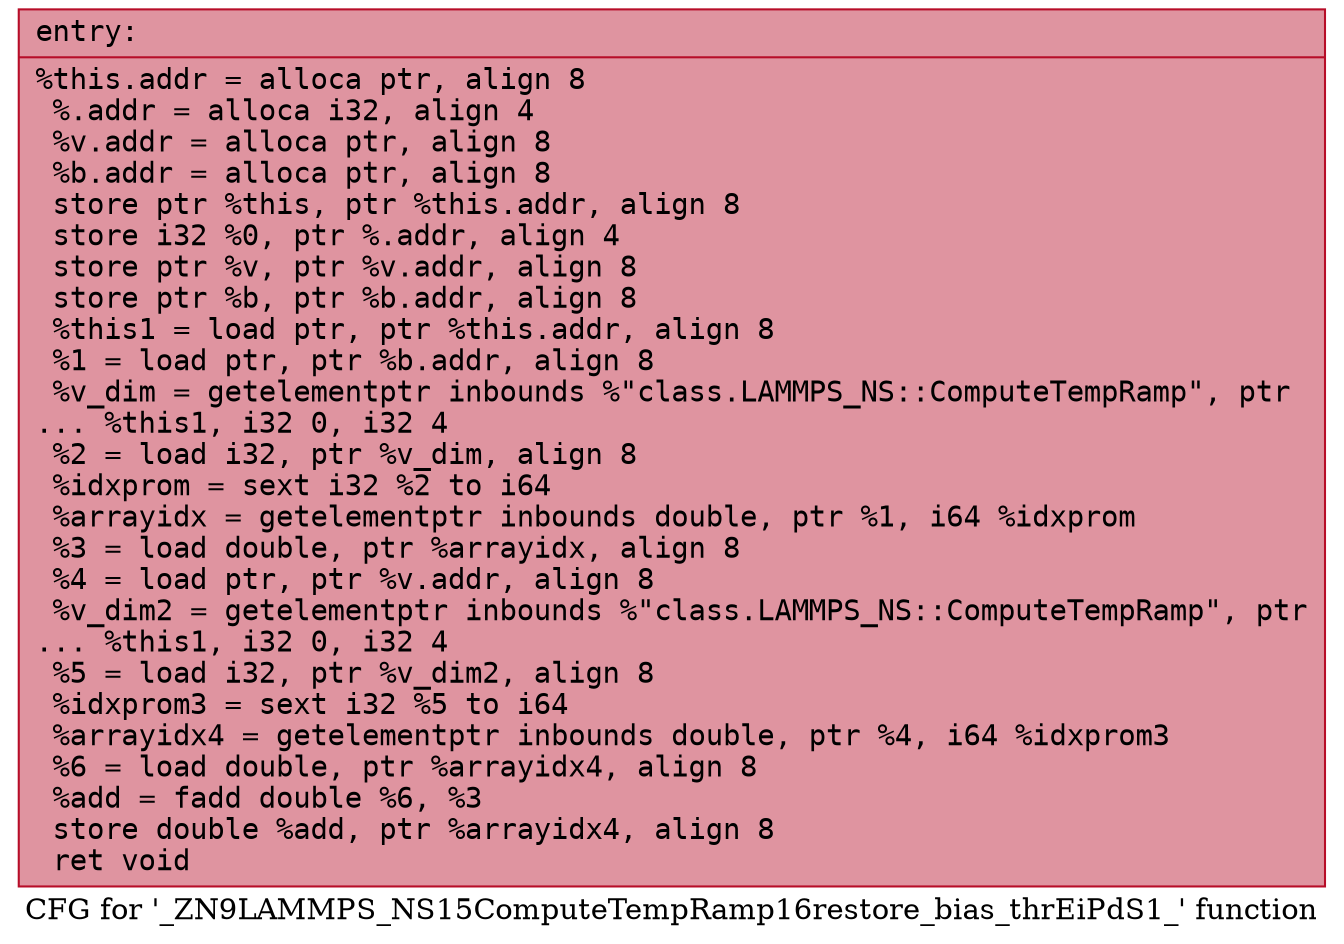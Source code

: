digraph "CFG for '_ZN9LAMMPS_NS15ComputeTempRamp16restore_bias_thrEiPdS1_' function" {
	label="CFG for '_ZN9LAMMPS_NS15ComputeTempRamp16restore_bias_thrEiPdS1_' function";

	Node0x5563a41b0a20 [shape=record,color="#b70d28ff", style=filled, fillcolor="#b70d2870" fontname="Courier",label="{entry:\l|  %this.addr = alloca ptr, align 8\l  %.addr = alloca i32, align 4\l  %v.addr = alloca ptr, align 8\l  %b.addr = alloca ptr, align 8\l  store ptr %this, ptr %this.addr, align 8\l  store i32 %0, ptr %.addr, align 4\l  store ptr %v, ptr %v.addr, align 8\l  store ptr %b, ptr %b.addr, align 8\l  %this1 = load ptr, ptr %this.addr, align 8\l  %1 = load ptr, ptr %b.addr, align 8\l  %v_dim = getelementptr inbounds %\"class.LAMMPS_NS::ComputeTempRamp\", ptr\l... %this1, i32 0, i32 4\l  %2 = load i32, ptr %v_dim, align 8\l  %idxprom = sext i32 %2 to i64\l  %arrayidx = getelementptr inbounds double, ptr %1, i64 %idxprom\l  %3 = load double, ptr %arrayidx, align 8\l  %4 = load ptr, ptr %v.addr, align 8\l  %v_dim2 = getelementptr inbounds %\"class.LAMMPS_NS::ComputeTempRamp\", ptr\l... %this1, i32 0, i32 4\l  %5 = load i32, ptr %v_dim2, align 8\l  %idxprom3 = sext i32 %5 to i64\l  %arrayidx4 = getelementptr inbounds double, ptr %4, i64 %idxprom3\l  %6 = load double, ptr %arrayidx4, align 8\l  %add = fadd double %6, %3\l  store double %add, ptr %arrayidx4, align 8\l  ret void\l}"];
}
